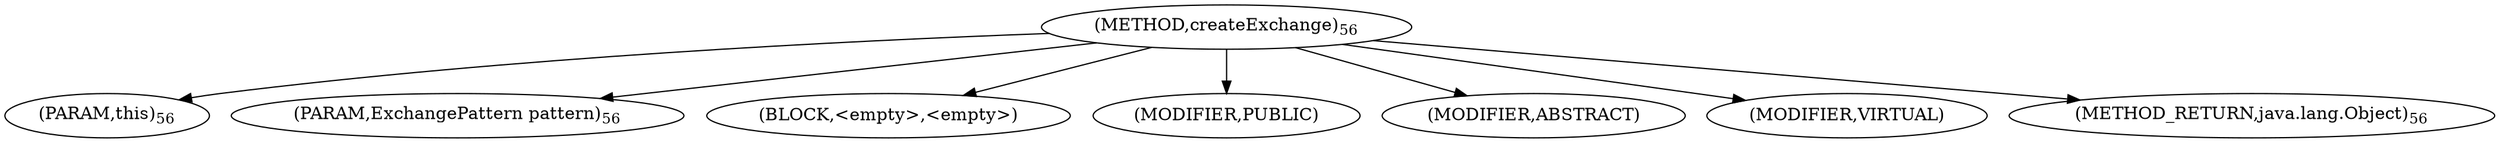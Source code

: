 digraph "createExchange" {  
"34" [label = <(METHOD,createExchange)<SUB>56</SUB>> ]
"35" [label = <(PARAM,this)<SUB>56</SUB>> ]
"36" [label = <(PARAM,ExchangePattern pattern)<SUB>56</SUB>> ]
"37" [label = <(BLOCK,&lt;empty&gt;,&lt;empty&gt;)> ]
"38" [label = <(MODIFIER,PUBLIC)> ]
"39" [label = <(MODIFIER,ABSTRACT)> ]
"40" [label = <(MODIFIER,VIRTUAL)> ]
"41" [label = <(METHOD_RETURN,java.lang.Object)<SUB>56</SUB>> ]
  "34" -> "35" 
  "34" -> "36" 
  "34" -> "37" 
  "34" -> "38" 
  "34" -> "39" 
  "34" -> "40" 
  "34" -> "41" 
}
